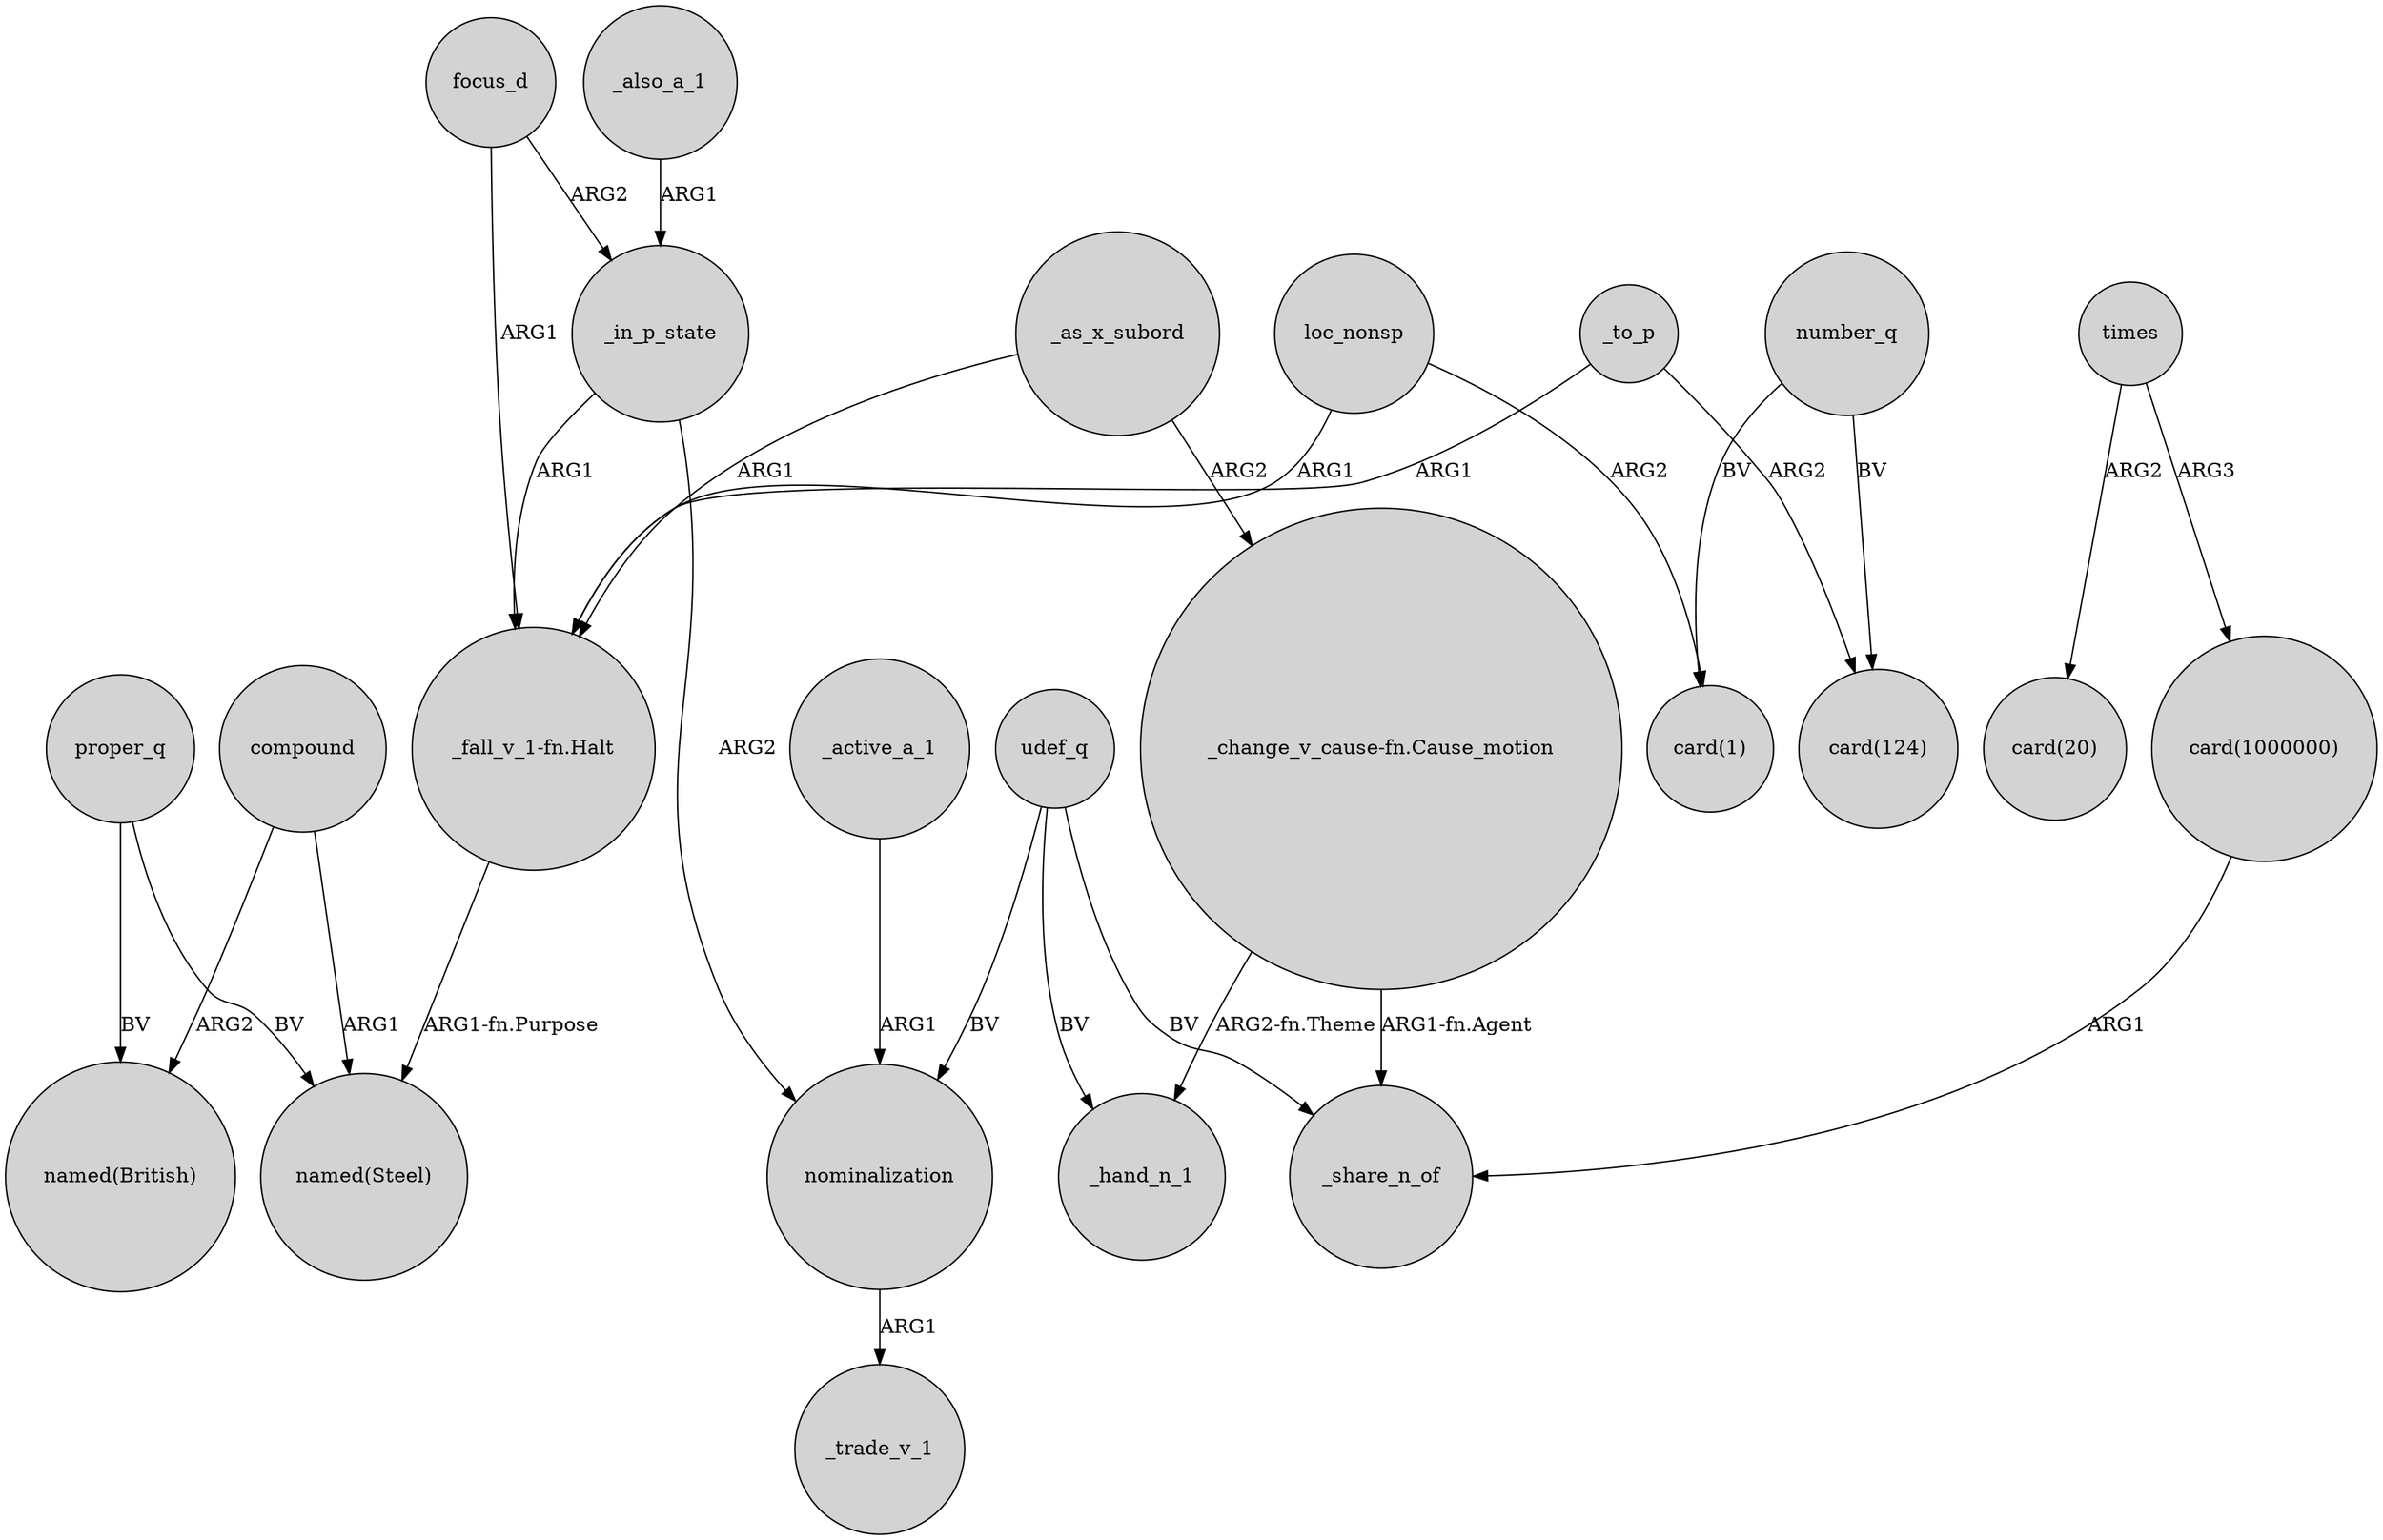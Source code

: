 digraph {
	node [shape=circle style=filled]
	proper_q -> "named(British)" [label=BV]
	udef_q -> _hand_n_1 [label=BV]
	_in_p_state -> nominalization [label=ARG2]
	_active_a_1 -> nominalization [label=ARG1]
	compound -> "named(Steel)" [label=ARG1]
	focus_d -> _in_p_state [label=ARG2]
	number_q -> "card(1)" [label=BV]
	_as_x_subord -> "_change_v_cause-fn.Cause_motion" [label=ARG2]
	focus_d -> "_fall_v_1-fn.Halt" [label=ARG1]
	udef_q -> nominalization [label=BV]
	times -> "card(1000000)" [label=ARG3]
	proper_q -> "named(Steel)" [label=BV]
	loc_nonsp -> "card(1)" [label=ARG2]
	"_change_v_cause-fn.Cause_motion" -> _hand_n_1 [label="ARG2-fn.Theme"]
	"_fall_v_1-fn.Halt" -> "named(Steel)" [label="ARG1-fn.Purpose"]
	loc_nonsp -> "_fall_v_1-fn.Halt" [label=ARG1]
	"_change_v_cause-fn.Cause_motion" -> _share_n_of [label="ARG1-fn.Agent"]
	number_q -> "card(124)" [label=BV]
	udef_q -> _share_n_of [label=BV]
	_to_p -> "card(124)" [label=ARG2]
	_in_p_state -> "_fall_v_1-fn.Halt" [label=ARG1]
	times -> "card(20)" [label=ARG2]
	"card(1000000)" -> _share_n_of [label=ARG1]
	compound -> "named(British)" [label=ARG2]
	_to_p -> "_fall_v_1-fn.Halt" [label=ARG1]
	nominalization -> _trade_v_1 [label=ARG1]
	_as_x_subord -> "_fall_v_1-fn.Halt" [label=ARG1]
	_also_a_1 -> _in_p_state [label=ARG1]
}
